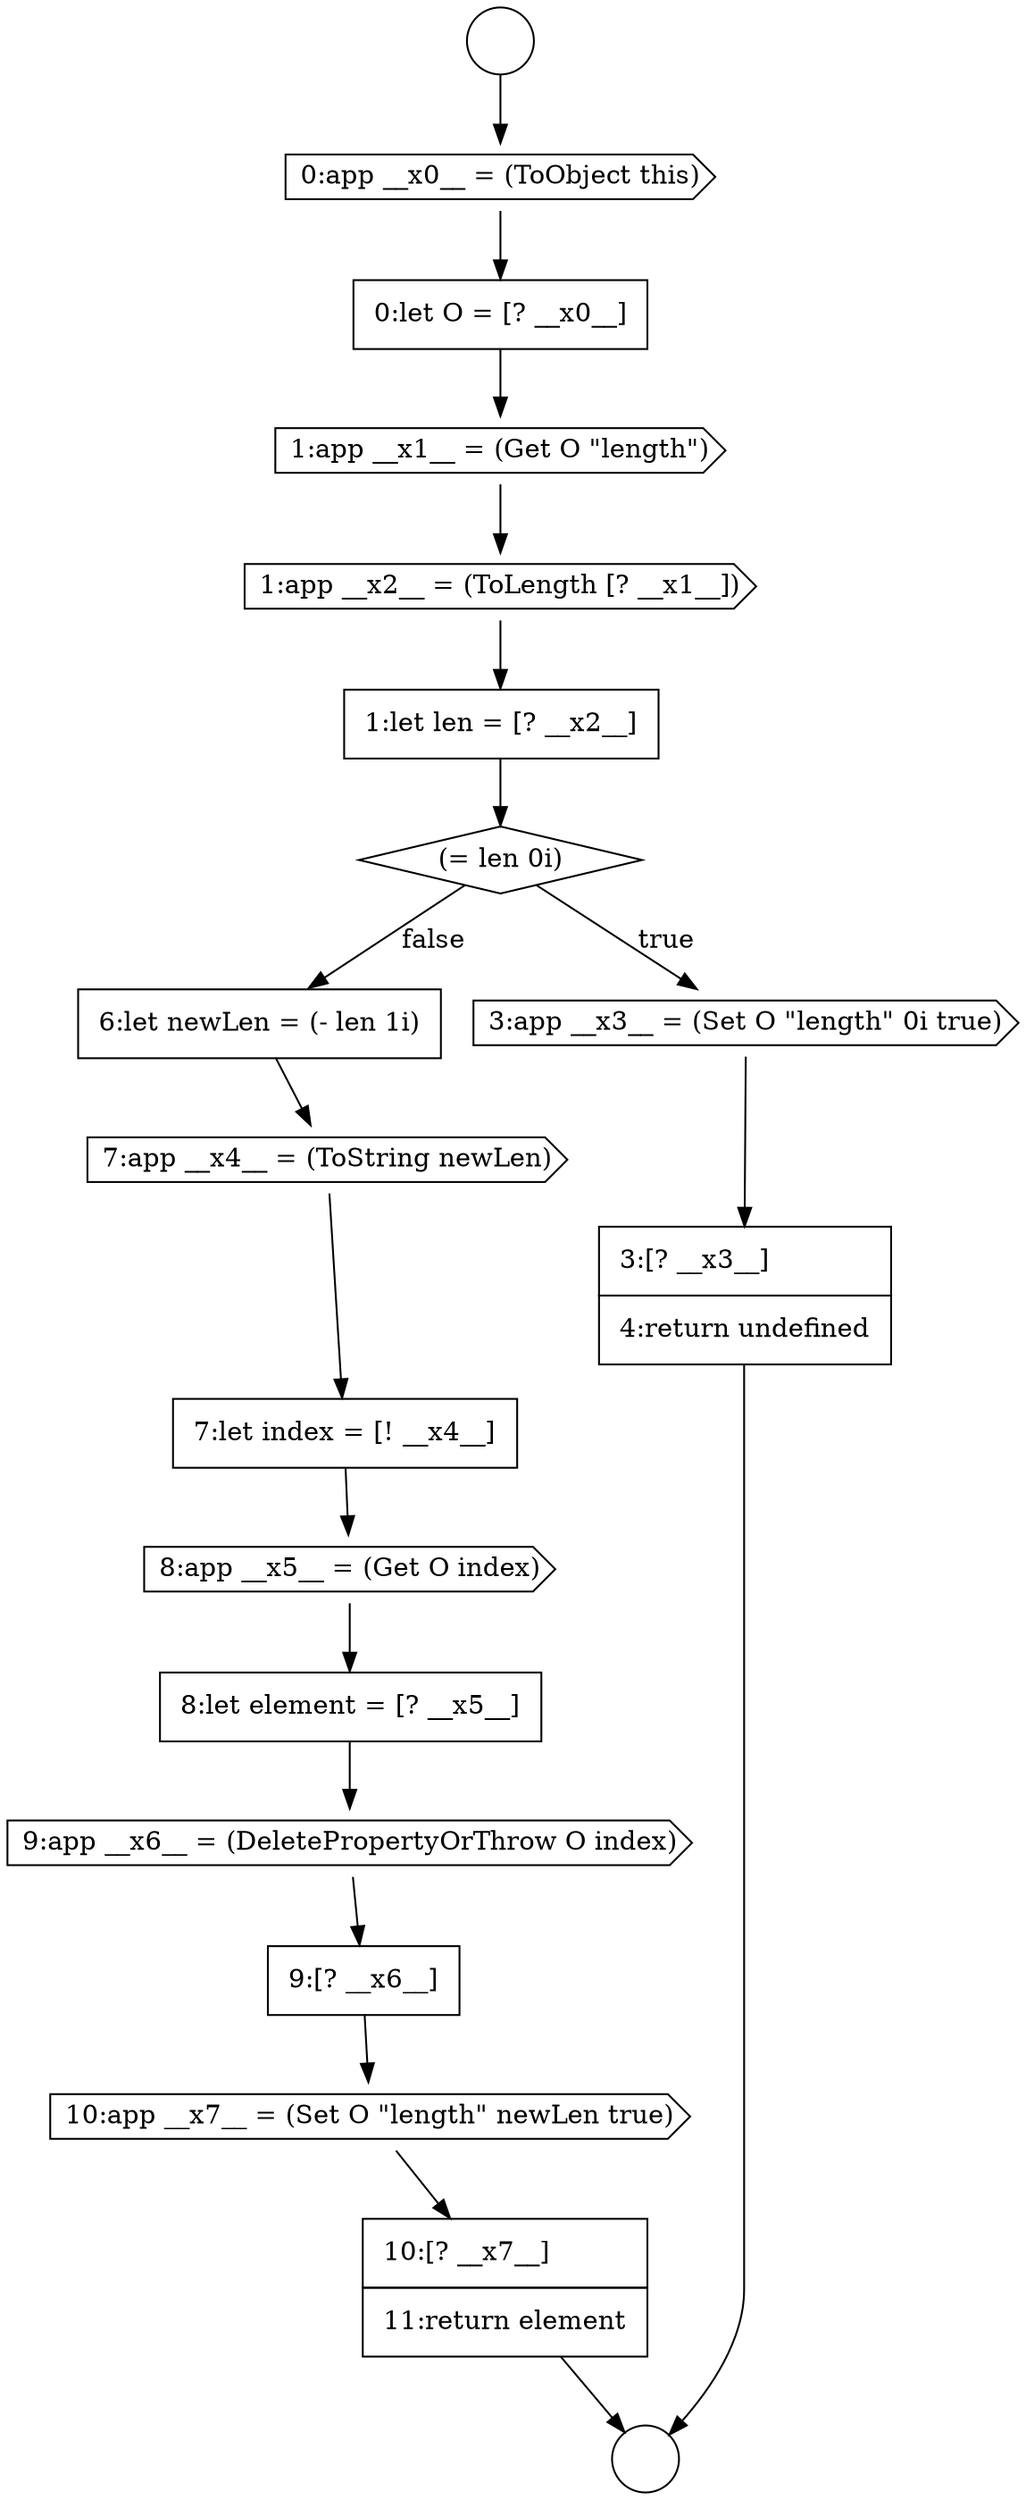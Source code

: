 digraph {
  node14181 [shape=none, margin=0, label=<<font color="black">
    <table border="0" cellborder="1" cellspacing="0" cellpadding="10">
      <tr><td align="left">3:[? __x3__]</td></tr>
      <tr><td align="left">4:return undefined</td></tr>
    </table>
  </font>> color="black" fillcolor="white" style=filled]
  node14188 [shape=none, margin=0, label=<<font color="black">
    <table border="0" cellborder="1" cellspacing="0" cellpadding="10">
      <tr><td align="left">9:[? __x6__]</td></tr>
    </table>
  </font>> color="black" fillcolor="white" style=filled]
  node14173 [shape=circle label=" " color="black" fillcolor="white" style=filled]
  node14184 [shape=none, margin=0, label=<<font color="black">
    <table border="0" cellborder="1" cellspacing="0" cellpadding="10">
      <tr><td align="left">7:let index = [! __x4__]</td></tr>
    </table>
  </font>> color="black" fillcolor="white" style=filled]
  node14189 [shape=cds, label=<<font color="black">10:app __x7__ = (Set O &quot;length&quot; newLen true)</font>> color="black" fillcolor="white" style=filled]
  node14174 [shape=cds, label=<<font color="black">0:app __x0__ = (ToObject this)</font>> color="black" fillcolor="white" style=filled]
  node14183 [shape=cds, label=<<font color="black">7:app __x4__ = (ToString newLen)</font>> color="black" fillcolor="white" style=filled]
  node14178 [shape=none, margin=0, label=<<font color="black">
    <table border="0" cellborder="1" cellspacing="0" cellpadding="10">
      <tr><td align="left">1:let len = [? __x2__]</td></tr>
    </table>
  </font>> color="black" fillcolor="white" style=filled]
  node14182 [shape=none, margin=0, label=<<font color="black">
    <table border="0" cellborder="1" cellspacing="0" cellpadding="10">
      <tr><td align="left">6:let newLen = (- len 1i)</td></tr>
    </table>
  </font>> color="black" fillcolor="white" style=filled]
  node14187 [shape=cds, label=<<font color="black">9:app __x6__ = (DeletePropertyOrThrow O index)</font>> color="black" fillcolor="white" style=filled]
  node14176 [shape=cds, label=<<font color="black">1:app __x1__ = (Get O &quot;length&quot;)</font>> color="black" fillcolor="white" style=filled]
  node14180 [shape=cds, label=<<font color="black">3:app __x3__ = (Set O &quot;length&quot; 0i true)</font>> color="black" fillcolor="white" style=filled]
  node14185 [shape=cds, label=<<font color="black">8:app __x5__ = (Get O index)</font>> color="black" fillcolor="white" style=filled]
  node14190 [shape=none, margin=0, label=<<font color="black">
    <table border="0" cellborder="1" cellspacing="0" cellpadding="10">
      <tr><td align="left">10:[? __x7__]</td></tr>
      <tr><td align="left">11:return element</td></tr>
    </table>
  </font>> color="black" fillcolor="white" style=filled]
  node14175 [shape=none, margin=0, label=<<font color="black">
    <table border="0" cellborder="1" cellspacing="0" cellpadding="10">
      <tr><td align="left">0:let O = [? __x0__]</td></tr>
    </table>
  </font>> color="black" fillcolor="white" style=filled]
  node14186 [shape=none, margin=0, label=<<font color="black">
    <table border="0" cellborder="1" cellspacing="0" cellpadding="10">
      <tr><td align="left">8:let element = [? __x5__]</td></tr>
    </table>
  </font>> color="black" fillcolor="white" style=filled]
  node14179 [shape=diamond, label=<<font color="black">(= len 0i)</font>> color="black" fillcolor="white" style=filled]
  node14172 [shape=circle label=" " color="black" fillcolor="white" style=filled]
  node14177 [shape=cds, label=<<font color="black">1:app __x2__ = (ToLength [? __x1__])</font>> color="black" fillcolor="white" style=filled]
  node14190 -> node14173 [ color="black"]
  node14182 -> node14183 [ color="black"]
  node14176 -> node14177 [ color="black"]
  node14177 -> node14178 [ color="black"]
  node14188 -> node14189 [ color="black"]
  node14186 -> node14187 [ color="black"]
  node14187 -> node14188 [ color="black"]
  node14172 -> node14174 [ color="black"]
  node14183 -> node14184 [ color="black"]
  node14185 -> node14186 [ color="black"]
  node14181 -> node14173 [ color="black"]
  node14178 -> node14179 [ color="black"]
  node14184 -> node14185 [ color="black"]
  node14180 -> node14181 [ color="black"]
  node14179 -> node14180 [label=<<font color="black">true</font>> color="black"]
  node14179 -> node14182 [label=<<font color="black">false</font>> color="black"]
  node14175 -> node14176 [ color="black"]
  node14174 -> node14175 [ color="black"]
  node14189 -> node14190 [ color="black"]
}
